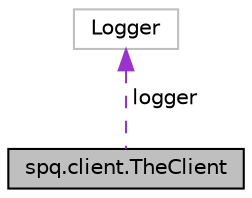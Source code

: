 digraph "spq.client.TheClient"
{
 // LATEX_PDF_SIZE
  edge [fontname="Helvetica",fontsize="10",labelfontname="Helvetica",labelfontsize="10"];
  node [fontname="Helvetica",fontsize="10",shape=record];
  Node1 [label="spq.client.TheClient",height=0.2,width=0.4,color="black", fillcolor="grey75", style="filled", fontcolor="black",tooltip=" "];
  Node2 -> Node1 [dir="back",color="darkorchid3",fontsize="10",style="dashed",label=" logger" ,fontname="Helvetica"];
  Node2 [label="Logger",height=0.2,width=0.4,color="grey75", fillcolor="white", style="filled",tooltip=" "];
}

